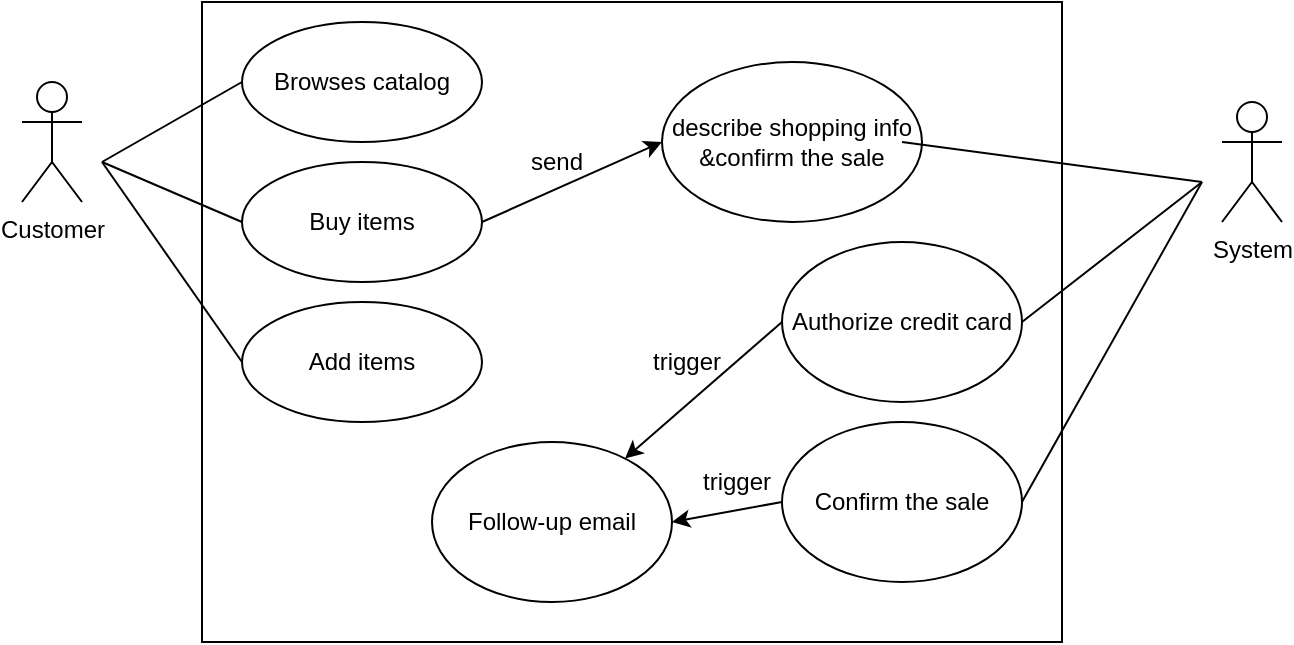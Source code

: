 <mxfile version="14.3.2" type="github">
  <diagram id="PQKF-ybnwbgsEx3q2-l4" name="Page-1">
    <mxGraphModel dx="946" dy="646" grid="1" gridSize="10" guides="1" tooltips="1" connect="1" arrows="1" fold="1" page="1" pageScale="1" pageWidth="850" pageHeight="1100" math="0" shadow="0">
      <root>
        <mxCell id="0" />
        <mxCell id="1" parent="0" />
        <mxCell id="yc5Wj63h_nQcxpyhN-kH-1" value="" style="rounded=0;whiteSpace=wrap;html=1;" vertex="1" parent="1">
          <mxGeometry x="190" y="180" width="430" height="320" as="geometry" />
        </mxCell>
        <mxCell id="yc5Wj63h_nQcxpyhN-kH-5" value="Customer" style="shape=umlActor;verticalLabelPosition=bottom;verticalAlign=top;html=1;outlineConnect=0;" vertex="1" parent="1">
          <mxGeometry x="100" y="220" width="30" height="60" as="geometry" />
        </mxCell>
        <mxCell id="yc5Wj63h_nQcxpyhN-kH-6" value="Browses catalog" style="ellipse;whiteSpace=wrap;html=1;" vertex="1" parent="1">
          <mxGeometry x="210" y="190" width="120" height="60" as="geometry" />
        </mxCell>
        <mxCell id="yc5Wj63h_nQcxpyhN-kH-7" value="Add items" style="ellipse;whiteSpace=wrap;html=1;" vertex="1" parent="1">
          <mxGeometry x="210" y="330" width="120" height="60" as="geometry" />
        </mxCell>
        <mxCell id="yc5Wj63h_nQcxpyhN-kH-10" value="Buy items" style="ellipse;whiteSpace=wrap;html=1;" vertex="1" parent="1">
          <mxGeometry x="210" y="260" width="120" height="60" as="geometry" />
        </mxCell>
        <mxCell id="yc5Wj63h_nQcxpyhN-kH-11" value="describe shopping info&lt;br&gt;&amp;amp;confirm the sale" style="ellipse;whiteSpace=wrap;html=1;" vertex="1" parent="1">
          <mxGeometry x="420" y="210" width="130" height="80" as="geometry" />
        </mxCell>
        <mxCell id="yc5Wj63h_nQcxpyhN-kH-12" value="System" style="shape=umlActor;verticalLabelPosition=bottom;verticalAlign=top;html=1;outlineConnect=0;" vertex="1" parent="1">
          <mxGeometry x="700" y="230" width="30" height="60" as="geometry" />
        </mxCell>
        <mxCell id="yc5Wj63h_nQcxpyhN-kH-13" value="Confirm the sale" style="ellipse;whiteSpace=wrap;html=1;" vertex="1" parent="1">
          <mxGeometry x="480" y="390" width="120" height="80" as="geometry" />
        </mxCell>
        <mxCell id="yc5Wj63h_nQcxpyhN-kH-14" value="Authorize credit card" style="ellipse;whiteSpace=wrap;html=1;" vertex="1" parent="1">
          <mxGeometry x="480" y="300" width="120" height="80" as="geometry" />
        </mxCell>
        <mxCell id="yc5Wj63h_nQcxpyhN-kH-15" value="Follow-up email" style="ellipse;whiteSpace=wrap;html=1;" vertex="1" parent="1">
          <mxGeometry x="305" y="400" width="120" height="80" as="geometry" />
        </mxCell>
        <mxCell id="yc5Wj63h_nQcxpyhN-kH-16" value="" style="endArrow=none;html=1;entryX=0;entryY=0.5;entryDx=0;entryDy=0;" edge="1" parent="1" target="yc5Wj63h_nQcxpyhN-kH-6">
          <mxGeometry width="50" height="50" relative="1" as="geometry">
            <mxPoint x="140" y="260" as="sourcePoint" />
            <mxPoint x="210" y="240" as="targetPoint" />
          </mxGeometry>
        </mxCell>
        <mxCell id="yc5Wj63h_nQcxpyhN-kH-19" value="" style="endArrow=none;html=1;entryX=0;entryY=0.5;entryDx=0;entryDy=0;" edge="1" parent="1" target="yc5Wj63h_nQcxpyhN-kH-10">
          <mxGeometry width="50" height="50" relative="1" as="geometry">
            <mxPoint x="140" y="260" as="sourcePoint" />
            <mxPoint x="190" y="280" as="targetPoint" />
          </mxGeometry>
        </mxCell>
        <mxCell id="yc5Wj63h_nQcxpyhN-kH-20" value="" style="endArrow=none;html=1;entryX=0;entryY=0.5;entryDx=0;entryDy=0;" edge="1" parent="1" target="yc5Wj63h_nQcxpyhN-kH-7">
          <mxGeometry width="50" height="50" relative="1" as="geometry">
            <mxPoint x="140" y="260" as="sourcePoint" />
            <mxPoint x="220" y="300" as="targetPoint" />
          </mxGeometry>
        </mxCell>
        <mxCell id="yc5Wj63h_nQcxpyhN-kH-21" value="" style="endArrow=classic;html=1;exitX=1;exitY=0.5;exitDx=0;exitDy=0;entryX=0;entryY=0.5;entryDx=0;entryDy=0;" edge="1" parent="1" source="yc5Wj63h_nQcxpyhN-kH-10" target="yc5Wj63h_nQcxpyhN-kH-11">
          <mxGeometry width="50" height="50" relative="1" as="geometry">
            <mxPoint x="360" y="315" as="sourcePoint" />
            <mxPoint x="410" y="265" as="targetPoint" />
          </mxGeometry>
        </mxCell>
        <mxCell id="yc5Wj63h_nQcxpyhN-kH-22" value="&lt;span&gt;send&lt;/span&gt;" style="text;html=1;strokeColor=none;fillColor=none;align=center;verticalAlign=middle;whiteSpace=wrap;rounded=0;" vertex="1" parent="1">
          <mxGeometry x="345" y="250" width="45" height="20" as="geometry" />
        </mxCell>
        <mxCell id="yc5Wj63h_nQcxpyhN-kH-23" value="" style="endArrow=none;html=1;" edge="1" parent="1">
          <mxGeometry width="50" height="50" relative="1" as="geometry">
            <mxPoint x="540" y="250" as="sourcePoint" />
            <mxPoint x="690" y="270" as="targetPoint" />
          </mxGeometry>
        </mxCell>
        <mxCell id="yc5Wj63h_nQcxpyhN-kH-24" value="" style="endArrow=none;html=1;exitX=1;exitY=0.5;exitDx=0;exitDy=0;" edge="1" parent="1" source="yc5Wj63h_nQcxpyhN-kH-14">
          <mxGeometry width="50" height="50" relative="1" as="geometry">
            <mxPoint x="550" y="260" as="sourcePoint" />
            <mxPoint x="690" y="270" as="targetPoint" />
          </mxGeometry>
        </mxCell>
        <mxCell id="yc5Wj63h_nQcxpyhN-kH-25" value="" style="endArrow=none;html=1;exitX=1;exitY=0.5;exitDx=0;exitDy=0;" edge="1" parent="1" source="yc5Wj63h_nQcxpyhN-kH-13">
          <mxGeometry width="50" height="50" relative="1" as="geometry">
            <mxPoint x="610" y="350" as="sourcePoint" />
            <mxPoint x="690" y="270" as="targetPoint" />
          </mxGeometry>
        </mxCell>
        <mxCell id="yc5Wj63h_nQcxpyhN-kH-26" value="" style="endArrow=classic;html=1;exitX=0;exitY=0.5;exitDx=0;exitDy=0;" edge="1" parent="1" source="yc5Wj63h_nQcxpyhN-kH-14" target="yc5Wj63h_nQcxpyhN-kH-15">
          <mxGeometry width="50" height="50" relative="1" as="geometry">
            <mxPoint x="380" y="420" as="sourcePoint" />
            <mxPoint x="430" y="370" as="targetPoint" />
          </mxGeometry>
        </mxCell>
        <mxCell id="yc5Wj63h_nQcxpyhN-kH-27" value="" style="endArrow=classic;html=1;exitX=0;exitY=0.5;exitDx=0;exitDy=0;entryX=1;entryY=0.5;entryDx=0;entryDy=0;" edge="1" parent="1" source="yc5Wj63h_nQcxpyhN-kH-13" target="yc5Wj63h_nQcxpyhN-kH-15">
          <mxGeometry width="50" height="50" relative="1" as="geometry">
            <mxPoint x="490" y="350" as="sourcePoint" />
            <mxPoint x="411.506" y="418.256" as="targetPoint" />
          </mxGeometry>
        </mxCell>
        <mxCell id="yc5Wj63h_nQcxpyhN-kH-28" value="trigger" style="text;html=1;strokeColor=none;fillColor=none;align=center;verticalAlign=middle;whiteSpace=wrap;rounded=0;" vertex="1" parent="1">
          <mxGeometry x="410" y="350" width="45" height="20" as="geometry" />
        </mxCell>
        <mxCell id="yc5Wj63h_nQcxpyhN-kH-29" value="trigger" style="text;html=1;strokeColor=none;fillColor=none;align=center;verticalAlign=middle;whiteSpace=wrap;rounded=0;" vertex="1" parent="1">
          <mxGeometry x="435" y="410" width="45" height="20" as="geometry" />
        </mxCell>
      </root>
    </mxGraphModel>
  </diagram>
</mxfile>
